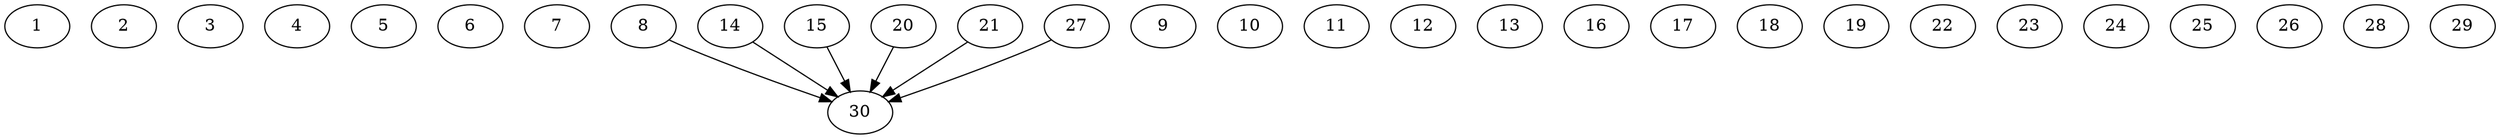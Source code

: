 // DAG automatically generated by daggen at Thu Oct  3 14:04:17 2019
// ./daggen --dot -n 30 --ccr 0.5 --fat 0.9 --regular 0.5 --density 0.5 --mindata 5242880 --maxdata 52428800 
digraph G {
  1 [size="30001152", alpha="0.18", expect_size="15000576"] 
  2 [size="40493056", alpha="0.04", expect_size="20246528"] 
  3 [size="57571328", alpha="0.17", expect_size="28785664"] 
  4 [size="46313472", alpha="0.02", expect_size="23156736"] 
  5 [size="67454976", alpha="0.01", expect_size="33727488"] 
  6 [size="83859456", alpha="0.11", expect_size="41929728"] 
  7 [size="65183744", alpha="0.19", expect_size="32591872"] 
  8 [size="15192064", alpha="0.18", expect_size="7596032"] 
  8 -> 30 [size ="7596032"]
  9 [size="61984768", alpha="0.06", expect_size="30992384"] 
  10 [size="87298048", alpha="0.04", expect_size="43649024"] 
  11 [size="52090880", alpha="0.17", expect_size="26045440"] 
  12 [size="43689984", alpha="0.10", expect_size="21844992"] 
  13 [size="61564928", alpha="0.15", expect_size="30782464"] 
  14 [size="45811712", alpha="0.04", expect_size="22905856"] 
  14 -> 30 [size ="22905856"]
  15 [size="54489088", alpha="0.10", expect_size="27244544"] 
  15 -> 30 [size ="27244544"]
  16 [size="57339904", alpha="0.15", expect_size="28669952"] 
  17 [size="15941632", alpha="0.15", expect_size="7970816"] 
  18 [size="13125632", alpha="0.13", expect_size="6562816"] 
  19 [size="97366016", alpha="0.05", expect_size="48683008"] 
  20 [size="29868032", alpha="0.11", expect_size="14934016"] 
  20 -> 30 [size ="14934016"]
  21 [size="48488448", alpha="0.02", expect_size="24244224"] 
  21 -> 30 [size ="24244224"]
  22 [size="36560896", alpha="0.19", expect_size="18280448"] 
  23 [size="85088256", alpha="0.06", expect_size="42544128"] 
  24 [size="59338752", alpha="0.00", expect_size="29669376"] 
  25 [size="76163072", alpha="0.07", expect_size="38081536"] 
  26 [size="29593600", alpha="0.09", expect_size="14796800"] 
  27 [size="102121472", alpha="0.03", expect_size="51060736"] 
  27 -> 30 [size ="51060736"]
  28 [size="79112192", alpha="0.17", expect_size="39556096"] 
  29 [size="47659008", alpha="0.03", expect_size="23829504"] 
  30 [size="69242880", alpha="0.05", expect_size="34621440"] 
}
